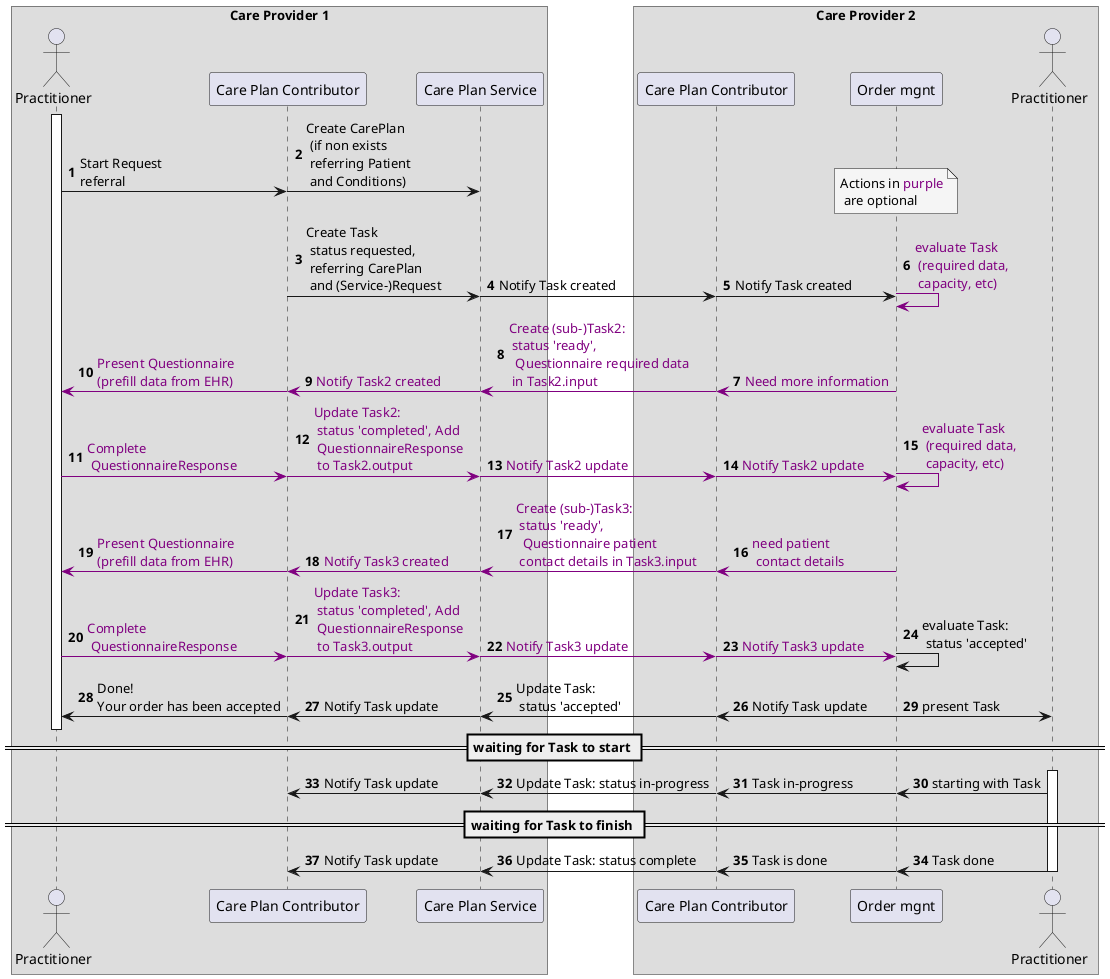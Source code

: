@startuml overview-task-negotiation-1-2
autonumber
!pragma teoz true

box Care Provider 1
    actor "Practitioner" as Practitioner1
    participant "Care Plan Contributor" as CPC1
    participant "Care Plan Service" as CPS
end box
box Care Provider 2
     participant "Care Plan Contributor" as CPC2
    participant "Order mgnt" as EHR2
    actor "Practitioner" as Practitioner2
end box

activate Practitioner1
Practitioner1 -> CPC1 : Start Request\nreferral
&CPC1 -> CPS : Create CarePlan\n (if non exists\n referring Patient\n and Conditions)
& note over EHR2 #WhiteSmoke
Actions in <color #purple>purple
 are optional
end note
CPC1 -> CPS : Create Task\n status requested,\n referring CarePlan\n and (Service-)Request
& CPS -> CPC2  : Notify Task created
& CPC2 -> EHR2  : Notify Task created
& EHR2 -[#purple]> EHR2 : <color #purple>evaluate Task\n <color #purple>(required data,\n <color #purple>capacity, etc)


EHR2 -[#purple]> CPC2 : <color #purple>Need more information
& CPC2 -[#purple]> CPS  : <color #purple>Create (sub-)Task2:\n <color #purple>status 'ready',\n <color #purple> Questionnaire required data\n <color #purple>in Task2.input
& CPS -[#purple]> CPC1 : <color #purple>Notify Task2 created
& CPC1 -[#purple]> Practitioner1 : <color #purple>Present Questionnaire\n<color #purple>(prefill data from EHR)

Practitioner1 -[#purple]> CPC1 : <color #purple>Complete\n <color #purple>QuestionnaireResponse
& CPC1 -[#purple]> CPS : <color #purple>Update Task2: \n <color #purple>status 'completed', Add\n <color #purple>QuestionnaireResponse\n <color #purple>to Task2.output
& CPS -[#purple]> CPC2 : <color #purple>Notify Task2 update
& CPC2 -[#purple]> EHR2 : <color #purple>Notify Task2 update
& EHR2 -[#purple]> EHR2 : <color #purple>evaluate Task\n <color #purple>(required data,\n <color #purple>capacity, etc)

EHR2 -[#purple]> CPC2 : <color #purple>need patient\n <color #purple>contact details
& CPC2 -[#purple]> CPS : <color #purple>Create (sub-)Task3: \n <color #purple>status 'ready',\n <color #purple> Questionnaire patient\n <color #purple>contact details in Task3.input
& CPS -[#purple]> CPC1 :<color #purple>Notify Task3 created
& CPC1 -[#purple]> Practitioner1 : <color #purple>Present Questionnaire\n<color #purple>(prefill data from EHR)

Practitioner1 -[#purple]> CPC1 : <color #purple>Complete\n <color #purple>QuestionnaireResponse
& CPC1 -[#purple]> CPS : <color #purple>Update Task3: \n <color #purple>status 'completed', Add\n <color #purple>QuestionnaireResponse\n <color #purple>to Task3.output
& CPS -[#purple]> CPC2 : <color #purple>Notify Task3 update
& CPC2 -[#purple]> EHR2 : <color #purple>Notify Task3 update
& EHR2 -> EHR2 : evaluate Task:\n status 'accepted'

CPC2 -> CPS : Update Task: \n status 'accepted'
& EHR2 -> CPC2 : Notify Task update
& CPS -> CPC1 : Notify Task update
& CPC1 -> Practitioner1 : Done!\nYour order has been accepted
& EHR2 -> Practitioner2 : present Task
deactivate Practitioner1

== waiting for Task to start ==
activate Practitioner2
Practitioner2 -> EHR2 : starting with Task
& EHR2 -> CPC2 : Task in-progress
& CPC2 -> CPS : Update Task: status in-progress
& CPS -> CPC1 : Notify Task update

== waiting for Task to finish ==
Practitioner2 -> EHR2 : Task done
& EHR2 -> CPC2 : Task is done
& CPC2 -> CPS : Update Task: status complete
& CPS -> CPC1 : Notify Task update
deactivate Practitioner2
@enduml
